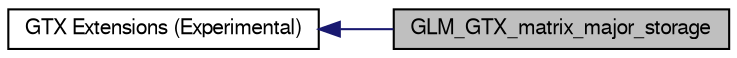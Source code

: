 digraph structs
{
  bgcolor="transparent";
  edge [fontname="FreeSans",fontsize=8,labelfontname="FreeSans",labelfontsize=8];
  node [fontname="FreeSans",fontsize=10,shape=record];
  rankdir=LR;
  Node0 [label="GLM_GTX_matrix_major_storage",height=0.2,width=0.4,color="black", fillcolor="grey75", style="filled" fontcolor="black"];
  Node1 [label="GTX Extensions (Experimental)",height=0.2,width=0.4,color="black",URL="$group__gtx.html",tooltip="Functions and types that the GLSL specification doesn&#39;t define, but useful to..."];
  Node1->Node0 [shape=plaintext, color="midnightblue", dir="back", style="solid"];
}
